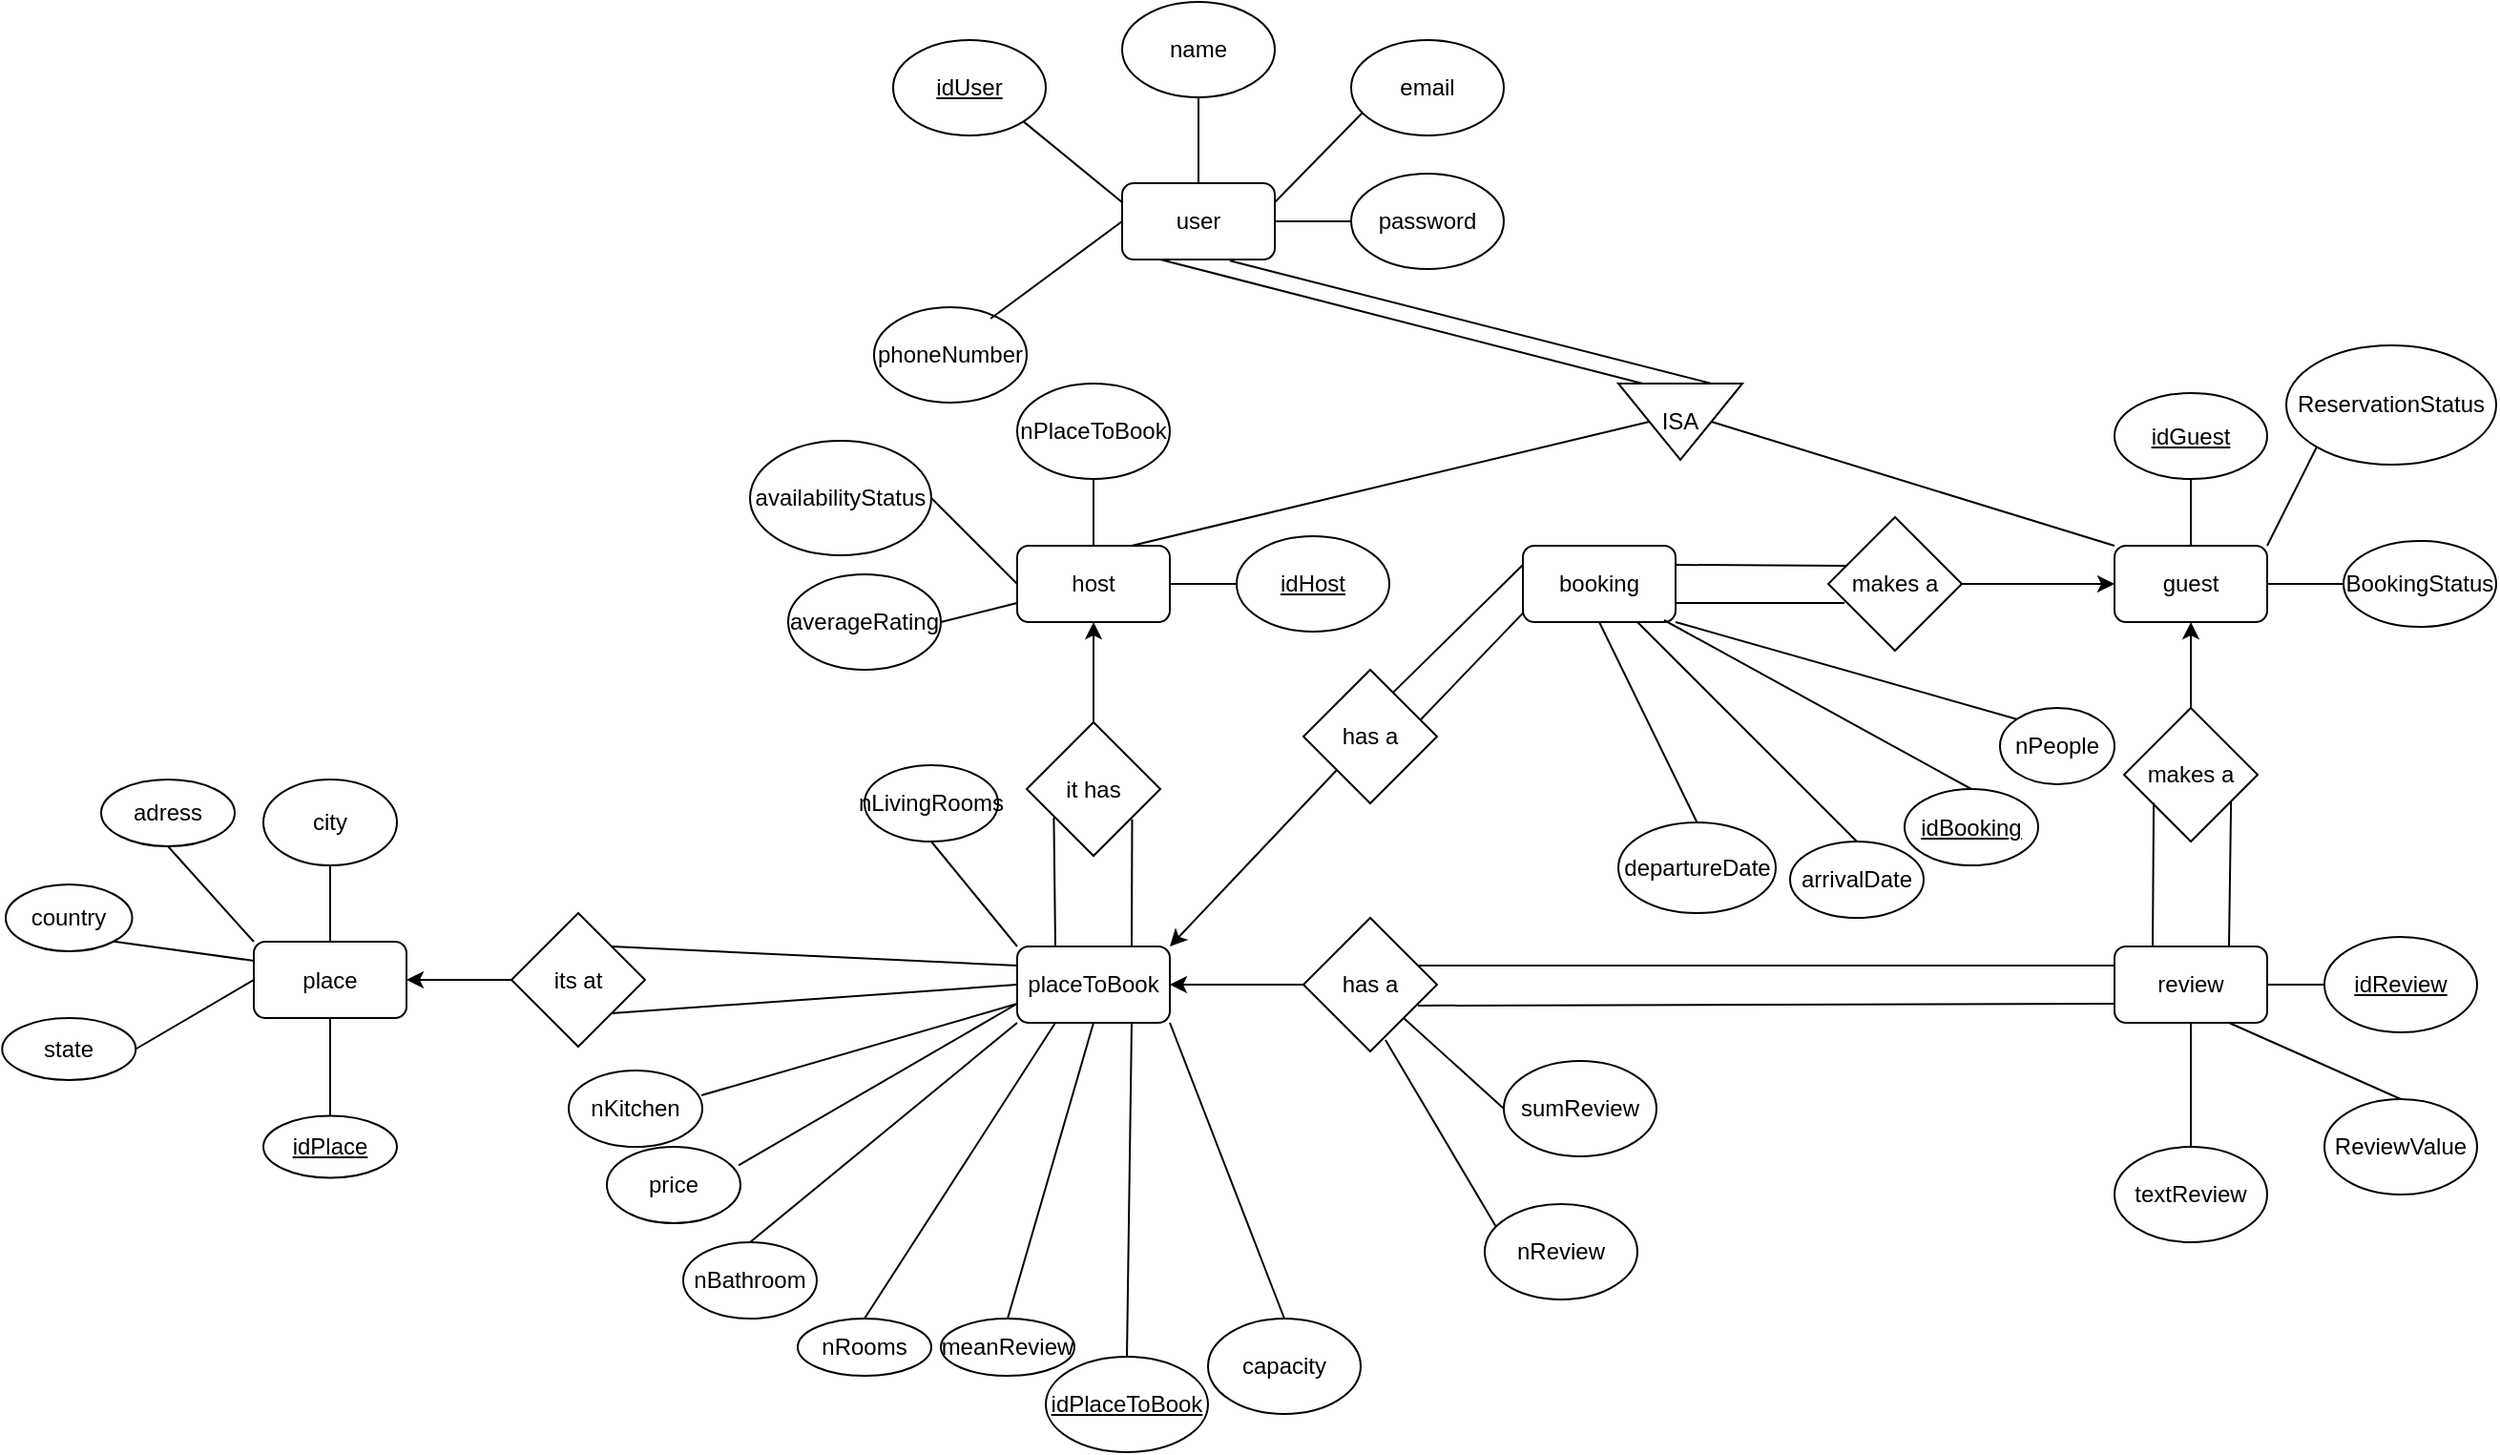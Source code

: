 <mxfile version="22.1.7" type="github">
  <diagram id="R2lEEEUBdFMjLlhIrx00" name="Page-1">
    <mxGraphModel dx="1730" dy="444" grid="1" gridSize="10" guides="1" tooltips="1" connect="1" arrows="1" fold="1" page="1" pageScale="1" pageWidth="850" pageHeight="1100" math="0" shadow="0" extFonts="Permanent Marker^https://fonts.googleapis.com/css?family=Permanent+Marker">
      <root>
        <mxCell id="0" />
        <mxCell id="1" parent="0" />
        <mxCell id="Iv_WHNl3EavyuolXd3bb-2" value="booking" style="rounded=1;whiteSpace=wrap;html=1;" parent="1" vertex="1">
          <mxGeometry x="370" y="285" width="80" height="40" as="geometry" />
        </mxCell>
        <mxCell id="Iv_WHNl3EavyuolXd3bb-3" value="review" style="rounded=1;whiteSpace=wrap;html=1;" parent="1" vertex="1">
          <mxGeometry x="680" y="495" width="80" height="40" as="geometry" />
        </mxCell>
        <mxCell id="Iv_WHNl3EavyuolXd3bb-4" value="&lt;div&gt;placeToBook&lt;/div&gt;" style="rounded=1;whiteSpace=wrap;html=1;" parent="1" vertex="1">
          <mxGeometry x="105" y="495" width="80" height="40" as="geometry" />
        </mxCell>
        <mxCell id="Iv_WHNl3EavyuolXd3bb-5" value="guest" style="rounded=1;whiteSpace=wrap;html=1;" parent="1" vertex="1">
          <mxGeometry x="680" y="285" width="80" height="40" as="geometry" />
        </mxCell>
        <mxCell id="Iv_WHNl3EavyuolXd3bb-6" value="&lt;div&gt;host&lt;/div&gt;" style="rounded=1;whiteSpace=wrap;html=1;" parent="1" vertex="1">
          <mxGeometry x="105" y="285" width="80" height="40" as="geometry" />
        </mxCell>
        <mxCell id="Iv_WHNl3EavyuolXd3bb-7" value="user" style="rounded=1;whiteSpace=wrap;html=1;" parent="1" vertex="1">
          <mxGeometry x="160" y="95" width="80" height="40" as="geometry" />
        </mxCell>
        <mxCell id="Iv_WHNl3EavyuolXd3bb-8" value="name" style="ellipse;whiteSpace=wrap;html=1;" parent="1" vertex="1">
          <mxGeometry x="160" width="80" height="50" as="geometry" />
        </mxCell>
        <mxCell id="Iv_WHNl3EavyuolXd3bb-9" value="password" style="ellipse;whiteSpace=wrap;html=1;" parent="1" vertex="1">
          <mxGeometry x="280" y="90" width="80" height="50" as="geometry" />
        </mxCell>
        <mxCell id="Iv_WHNl3EavyuolXd3bb-10" value="phoneNumber" style="ellipse;whiteSpace=wrap;html=1;" parent="1" vertex="1">
          <mxGeometry x="30" y="160" width="80" height="50" as="geometry" />
        </mxCell>
        <mxCell id="Iv_WHNl3EavyuolXd3bb-12" value="&lt;u&gt;idUser&lt;/u&gt;" style="ellipse;whiteSpace=wrap;html=1;" parent="1" vertex="1">
          <mxGeometry x="40" y="20" width="80" height="50" as="geometry" />
        </mxCell>
        <mxCell id="Iv_WHNl3EavyuolXd3bb-13" value="email" style="ellipse;whiteSpace=wrap;html=1;" parent="1" vertex="1">
          <mxGeometry x="280" y="20" width="80" height="50" as="geometry" />
        </mxCell>
        <mxCell id="Iv_WHNl3EavyuolXd3bb-14" value="" style="endArrow=none;html=1;rounded=0;entryX=0.763;entryY=0.12;entryDx=0;entryDy=0;exitX=0;exitY=0.5;exitDx=0;exitDy=0;entryPerimeter=0;" parent="1" source="Iv_WHNl3EavyuolXd3bb-7" target="Iv_WHNl3EavyuolXd3bb-10" edge="1">
          <mxGeometry width="50" height="50" relative="1" as="geometry">
            <mxPoint x="400" y="350" as="sourcePoint" />
            <mxPoint x="96.82" y="163.787" as="targetPoint" />
          </mxGeometry>
        </mxCell>
        <mxCell id="Iv_WHNl3EavyuolXd3bb-16" value="" style="endArrow=none;html=1;rounded=0;entryX=1;entryY=1;entryDx=0;entryDy=0;exitX=0;exitY=0.25;exitDx=0;exitDy=0;" parent="1" source="Iv_WHNl3EavyuolXd3bb-7" target="Iv_WHNl3EavyuolXd3bb-12" edge="1">
          <mxGeometry width="50" height="50" relative="1" as="geometry">
            <mxPoint x="400" y="350" as="sourcePoint" />
            <mxPoint x="450" y="300" as="targetPoint" />
          </mxGeometry>
        </mxCell>
        <mxCell id="Iv_WHNl3EavyuolXd3bb-17" value="" style="endArrow=none;html=1;rounded=0;entryX=0.5;entryY=1;entryDx=0;entryDy=0;exitX=0.5;exitY=0;exitDx=0;exitDy=0;" parent="1" source="Iv_WHNl3EavyuolXd3bb-7" target="Iv_WHNl3EavyuolXd3bb-8" edge="1">
          <mxGeometry width="50" height="50" relative="1" as="geometry">
            <mxPoint x="400" y="350" as="sourcePoint" />
            <mxPoint x="450" y="300" as="targetPoint" />
          </mxGeometry>
        </mxCell>
        <mxCell id="Iv_WHNl3EavyuolXd3bb-18" value="" style="endArrow=none;html=1;rounded=0;entryX=0.075;entryY=0.76;entryDx=0;entryDy=0;exitX=1;exitY=0.25;exitDx=0;exitDy=0;entryPerimeter=0;" parent="1" source="Iv_WHNl3EavyuolXd3bb-7" target="Iv_WHNl3EavyuolXd3bb-13" edge="1">
          <mxGeometry width="50" height="50" relative="1" as="geometry">
            <mxPoint x="400" y="350" as="sourcePoint" />
            <mxPoint x="450" y="300" as="targetPoint" />
          </mxGeometry>
        </mxCell>
        <mxCell id="Iv_WHNl3EavyuolXd3bb-19" value="" style="endArrow=none;html=1;rounded=0;entryX=1;entryY=0.5;entryDx=0;entryDy=0;exitX=0;exitY=0.5;exitDx=0;exitDy=0;" parent="1" source="Iv_WHNl3EavyuolXd3bb-9" target="Iv_WHNl3EavyuolXd3bb-7" edge="1">
          <mxGeometry width="50" height="50" relative="1" as="geometry">
            <mxPoint x="400" y="350" as="sourcePoint" />
            <mxPoint x="450" y="300" as="targetPoint" />
          </mxGeometry>
        </mxCell>
        <mxCell id="Iv_WHNl3EavyuolXd3bb-20" value="ISA" style="triangle;whiteSpace=wrap;html=1;direction=south;" parent="1" vertex="1">
          <mxGeometry x="420" y="200" width="65" height="40" as="geometry" />
        </mxCell>
        <mxCell id="Iv_WHNl3EavyuolXd3bb-21" value="" style="endArrow=none;html=1;rounded=0;entryX=0.25;entryY=1;entryDx=0;entryDy=0;exitX=-0.001;exitY=0.804;exitDx=0;exitDy=0;exitPerimeter=0;" parent="1" source="Iv_WHNl3EavyuolXd3bb-20" target="Iv_WHNl3EavyuolXd3bb-7" edge="1">
          <mxGeometry width="50" height="50" relative="1" as="geometry">
            <mxPoint x="180" y="180" as="sourcePoint" />
            <mxPoint x="184" y="140" as="targetPoint" />
          </mxGeometry>
        </mxCell>
        <mxCell id="Iv_WHNl3EavyuolXd3bb-22" value="" style="endArrow=none;html=1;rounded=0;exitX=0;exitY=0.25;exitDx=0;exitDy=0;entryX=0.705;entryY=1.015;entryDx=0;entryDy=0;entryPerimeter=0;" parent="1" source="Iv_WHNl3EavyuolXd3bb-20" target="Iv_WHNl3EavyuolXd3bb-7" edge="1">
          <mxGeometry width="50" height="50" relative="1" as="geometry">
            <mxPoint x="400" y="350" as="sourcePoint" />
            <mxPoint x="216" y="140" as="targetPoint" />
          </mxGeometry>
        </mxCell>
        <mxCell id="Iv_WHNl3EavyuolXd3bb-23" value="" style="endArrow=none;html=1;rounded=0;entryX=0.5;entryY=1;entryDx=0;entryDy=0;exitX=0.75;exitY=0;exitDx=0;exitDy=0;" parent="1" source="Iv_WHNl3EavyuolXd3bb-6" target="Iv_WHNl3EavyuolXd3bb-20" edge="1">
          <mxGeometry width="50" height="50" relative="1" as="geometry">
            <mxPoint x="150" y="280" as="sourcePoint" />
            <mxPoint x="-10" y="380" as="targetPoint" />
          </mxGeometry>
        </mxCell>
        <mxCell id="Iv_WHNl3EavyuolXd3bb-24" value="" style="endArrow=none;html=1;rounded=0;entryX=0.5;entryY=0;entryDx=0;entryDy=0;exitX=0;exitY=0;exitDx=0;exitDy=0;" parent="1" source="Iv_WHNl3EavyuolXd3bb-5" target="Iv_WHNl3EavyuolXd3bb-20" edge="1">
          <mxGeometry width="50" height="50" relative="1" as="geometry">
            <mxPoint x="-60" y="430" as="sourcePoint" />
            <mxPoint x="-10" y="380" as="targetPoint" />
          </mxGeometry>
        </mxCell>
        <mxCell id="Iv_WHNl3EavyuolXd3bb-25" style="edgeStyle=orthogonalEdgeStyle;rounded=0;orthogonalLoop=1;jettySize=auto;html=1;exitX=0.5;exitY=0;exitDx=0;exitDy=0;entryX=0.5;entryY=1;entryDx=0;entryDy=0;" parent="1" source="Iv_WHNl3EavyuolXd3bb-26" target="Iv_WHNl3EavyuolXd3bb-6" edge="1">
          <mxGeometry relative="1" as="geometry" />
        </mxCell>
        <mxCell id="Iv_WHNl3EavyuolXd3bb-26" value="it has" style="rhombus;whiteSpace=wrap;html=1;" parent="1" vertex="1">
          <mxGeometry x="110" y="377.5" width="70" height="70" as="geometry" />
        </mxCell>
        <mxCell id="Iv_WHNl3EavyuolXd3bb-27" value="" style="endArrow=none;html=1;rounded=0;exitX=0.25;exitY=0;exitDx=0;exitDy=0;entryX=0.203;entryY=0.715;entryDx=0;entryDy=0;entryPerimeter=0;" parent="1" source="Iv_WHNl3EavyuolXd3bb-4" target="Iv_WHNl3EavyuolXd3bb-26" edge="1">
          <mxGeometry width="50" height="50" relative="1" as="geometry">
            <mxPoint x="-60" y="530" as="sourcePoint" />
            <mxPoint x="108" y="430" as="targetPoint" />
          </mxGeometry>
        </mxCell>
        <mxCell id="Iv_WHNl3EavyuolXd3bb-28" value="" style="endArrow=none;html=1;rounded=0;entryX=0.789;entryY=0.726;entryDx=0;entryDy=0;exitX=0.75;exitY=0;exitDx=0;exitDy=0;entryPerimeter=0;" parent="1" source="Iv_WHNl3EavyuolXd3bb-4" target="Iv_WHNl3EavyuolXd3bb-26" edge="1">
          <mxGeometry width="50" height="50" relative="1" as="geometry">
            <mxPoint x="-60" y="530" as="sourcePoint" />
            <mxPoint x="-10" y="480" as="targetPoint" />
          </mxGeometry>
        </mxCell>
        <mxCell id="Iv_WHNl3EavyuolXd3bb-29" value="nLivingRooms" style="ellipse;whiteSpace=wrap;html=1;" parent="1" vertex="1">
          <mxGeometry x="25" y="400" width="70" height="40" as="geometry" />
        </mxCell>
        <mxCell id="Iv_WHNl3EavyuolXd3bb-30" value="price" style="ellipse;whiteSpace=wrap;html=1;" parent="1" vertex="1">
          <mxGeometry x="-110" y="600" width="70" height="40" as="geometry" />
        </mxCell>
        <mxCell id="Iv_WHNl3EavyuolXd3bb-31" value="nKitchen" style="ellipse;whiteSpace=wrap;html=1;" parent="1" vertex="1">
          <mxGeometry x="-130" y="560" width="70" height="40" as="geometry" />
        </mxCell>
        <mxCell id="Iv_WHNl3EavyuolXd3bb-32" value="nBathroom" style="ellipse;whiteSpace=wrap;html=1;" parent="1" vertex="1">
          <mxGeometry x="-70" y="650" width="70" height="40" as="geometry" />
        </mxCell>
        <mxCell id="Iv_WHNl3EavyuolXd3bb-33" value="nRooms" style="ellipse;whiteSpace=wrap;html=1;" parent="1" vertex="1">
          <mxGeometry x="-10" y="690" width="70" height="30" as="geometry" />
        </mxCell>
        <mxCell id="Iv_WHNl3EavyuolXd3bb-34" value="meanReview" style="ellipse;whiteSpace=wrap;html=1;" parent="1" vertex="1">
          <mxGeometry x="65" y="690" width="70" height="30" as="geometry" />
        </mxCell>
        <mxCell id="Iv_WHNl3EavyuolXd3bb-35" value="&lt;u&gt;idPlaceToBook&lt;/u&gt;" style="ellipse;whiteSpace=wrap;html=1;" parent="1" vertex="1">
          <mxGeometry x="120" y="710" width="85" height="50" as="geometry" />
        </mxCell>
        <mxCell id="Iv_WHNl3EavyuolXd3bb-36" value="" style="endArrow=none;html=1;rounded=0;entryX=0;entryY=0;entryDx=0;entryDy=0;exitX=0.5;exitY=1;exitDx=0;exitDy=0;" parent="1" source="Iv_WHNl3EavyuolXd3bb-29" target="Iv_WHNl3EavyuolXd3bb-4" edge="1">
          <mxGeometry width="50" height="50" relative="1" as="geometry">
            <mxPoint x="-60" y="530" as="sourcePoint" />
            <mxPoint x="-10" y="480" as="targetPoint" />
          </mxGeometry>
        </mxCell>
        <mxCell id="Iv_WHNl3EavyuolXd3bb-37" value="" style="endArrow=none;html=1;rounded=0;entryX=0;entryY=0.75;entryDx=0;entryDy=0;exitX=0.994;exitY=0.325;exitDx=0;exitDy=0;exitPerimeter=0;" parent="1" source="Iv_WHNl3EavyuolXd3bb-31" target="Iv_WHNl3EavyuolXd3bb-4" edge="1">
          <mxGeometry width="50" height="50" relative="1" as="geometry">
            <mxPoint x="-60" y="530" as="sourcePoint" />
            <mxPoint x="-10" y="480" as="targetPoint" />
          </mxGeometry>
        </mxCell>
        <mxCell id="Iv_WHNl3EavyuolXd3bb-38" value="" style="endArrow=none;html=1;rounded=0;entryX=0;entryY=0.75;entryDx=0;entryDy=0;exitX=0.986;exitY=0.243;exitDx=0;exitDy=0;exitPerimeter=0;" parent="1" source="Iv_WHNl3EavyuolXd3bb-30" target="Iv_WHNl3EavyuolXd3bb-4" edge="1">
          <mxGeometry width="50" height="50" relative="1" as="geometry">
            <mxPoint x="-60" y="530" as="sourcePoint" />
            <mxPoint x="-10" y="480" as="targetPoint" />
          </mxGeometry>
        </mxCell>
        <mxCell id="Iv_WHNl3EavyuolXd3bb-39" value="" style="endArrow=none;html=1;rounded=0;entryX=0;entryY=1;entryDx=0;entryDy=0;exitX=0.5;exitY=0;exitDx=0;exitDy=0;" parent="1" source="Iv_WHNl3EavyuolXd3bb-32" target="Iv_WHNl3EavyuolXd3bb-4" edge="1">
          <mxGeometry width="50" height="50" relative="1" as="geometry">
            <mxPoint x="-60" y="530" as="sourcePoint" />
            <mxPoint x="-10" y="480" as="targetPoint" />
          </mxGeometry>
        </mxCell>
        <mxCell id="Iv_WHNl3EavyuolXd3bb-40" value="" style="endArrow=none;html=1;rounded=0;exitX=0.75;exitY=1;exitDx=0;exitDy=0;entryX=0.5;entryY=0;entryDx=0;entryDy=0;" parent="1" source="Iv_WHNl3EavyuolXd3bb-4" target="Iv_WHNl3EavyuolXd3bb-35" edge="1">
          <mxGeometry width="50" height="50" relative="1" as="geometry">
            <mxPoint x="-60" y="530" as="sourcePoint" />
            <mxPoint x="180" y="680" as="targetPoint" />
          </mxGeometry>
        </mxCell>
        <mxCell id="Iv_WHNl3EavyuolXd3bb-41" value="" style="endArrow=none;html=1;rounded=0;entryX=0.5;entryY=0;entryDx=0;entryDy=0;exitX=0.5;exitY=1;exitDx=0;exitDy=0;" parent="1" source="Iv_WHNl3EavyuolXd3bb-4" target="Iv_WHNl3EavyuolXd3bb-34" edge="1">
          <mxGeometry width="50" height="50" relative="1" as="geometry">
            <mxPoint x="-60" y="530" as="sourcePoint" />
            <mxPoint x="-10" y="480" as="targetPoint" />
          </mxGeometry>
        </mxCell>
        <mxCell id="Iv_WHNl3EavyuolXd3bb-42" value="" style="endArrow=none;html=1;rounded=0;entryX=0.5;entryY=0;entryDx=0;entryDy=0;exitX=0.25;exitY=1;exitDx=0;exitDy=0;" parent="1" source="Iv_WHNl3EavyuolXd3bb-4" target="Iv_WHNl3EavyuolXd3bb-33" edge="1">
          <mxGeometry width="50" height="50" relative="1" as="geometry">
            <mxPoint x="150" y="540" as="sourcePoint" />
            <mxPoint x="-10" y="480" as="targetPoint" />
          </mxGeometry>
        </mxCell>
        <mxCell id="Iv_WHNl3EavyuolXd3bb-43" style="edgeStyle=orthogonalEdgeStyle;rounded=0;orthogonalLoop=1;jettySize=auto;html=1;exitX=0;exitY=0.5;exitDx=0;exitDy=0;entryX=1;entryY=0.5;entryDx=0;entryDy=0;" parent="1" source="Iv_WHNl3EavyuolXd3bb-44" target="Iv_WHNl3EavyuolXd3bb-4" edge="1">
          <mxGeometry relative="1" as="geometry" />
        </mxCell>
        <mxCell id="Iv_WHNl3EavyuolXd3bb-44" value="has a" style="rhombus;whiteSpace=wrap;html=1;" parent="1" vertex="1">
          <mxGeometry x="255" y="480" width="70" height="70" as="geometry" />
        </mxCell>
        <mxCell id="Iv_WHNl3EavyuolXd3bb-49" value="&lt;u&gt;idReview&lt;/u&gt;" style="ellipse;whiteSpace=wrap;html=1;" parent="1" vertex="1">
          <mxGeometry x="790" y="490" width="80" height="50" as="geometry" />
        </mxCell>
        <mxCell id="Iv_WHNl3EavyuolXd3bb-50" value="" style="endArrow=none;html=1;rounded=0;entryX=0;entryY=0.5;entryDx=0;entryDy=0;exitX=1;exitY=0.5;exitDx=0;exitDy=0;" parent="1" source="Iv_WHNl3EavyuolXd3bb-3" target="Iv_WHNl3EavyuolXd3bb-49" edge="1">
          <mxGeometry width="50" height="50" relative="1" as="geometry">
            <mxPoint x="637.5" y="775" as="sourcePoint" />
            <mxPoint x="37.5" y="735" as="targetPoint" />
          </mxGeometry>
        </mxCell>
        <mxCell id="Iv_WHNl3EavyuolXd3bb-51" value="textReview" style="ellipse;whiteSpace=wrap;html=1;" parent="1" vertex="1">
          <mxGeometry x="680" y="600" width="80" height="50" as="geometry" />
        </mxCell>
        <mxCell id="Iv_WHNl3EavyuolXd3bb-52" value="" style="endArrow=none;html=1;rounded=0;exitX=0.5;exitY=0;exitDx=0;exitDy=0;entryX=0.5;entryY=1;entryDx=0;entryDy=0;" parent="1" source="Iv_WHNl3EavyuolXd3bb-51" target="Iv_WHNl3EavyuolXd3bb-3" edge="1">
          <mxGeometry width="50" height="50" relative="1" as="geometry">
            <mxPoint x="487.5" y="835" as="sourcePoint" />
            <mxPoint x="468.5" y="845" as="targetPoint" />
          </mxGeometry>
        </mxCell>
        <mxCell id="Iv_WHNl3EavyuolXd3bb-53" value="ReviewValue" style="ellipse;whiteSpace=wrap;html=1;" parent="1" vertex="1">
          <mxGeometry x="790" y="575" width="80" height="50" as="geometry" />
        </mxCell>
        <mxCell id="Iv_WHNl3EavyuolXd3bb-54" value="" style="endArrow=none;html=1;rounded=0;entryX=0.5;entryY=0;entryDx=0;entryDy=0;exitX=0.75;exitY=1;exitDx=0;exitDy=0;" parent="1" source="Iv_WHNl3EavyuolXd3bb-3" target="Iv_WHNl3EavyuolXd3bb-53" edge="1">
          <mxGeometry width="50" height="50" relative="1" as="geometry">
            <mxPoint x="627.5" y="795" as="sourcePoint" />
            <mxPoint x="697.5" y="875" as="targetPoint" />
          </mxGeometry>
        </mxCell>
        <mxCell id="Iv_WHNl3EavyuolXd3bb-55" value="city" style="ellipse;whiteSpace=wrap;html=1;" parent="1" vertex="1">
          <mxGeometry x="-290" y="407.5" width="70" height="45" as="geometry" />
        </mxCell>
        <mxCell id="Iv_WHNl3EavyuolXd3bb-56" value="country" style="ellipse;whiteSpace=wrap;html=1;" parent="1" vertex="1">
          <mxGeometry x="-425" y="462.5" width="66.25" height="35" as="geometry" />
        </mxCell>
        <mxCell id="Iv_WHNl3EavyuolXd3bb-57" value="" style="endArrow=none;html=1;rounded=0;exitX=1;exitY=1;exitDx=0;exitDy=0;entryX=0;entryY=0.25;entryDx=0;entryDy=0;" parent="1" source="Iv_WHNl3EavyuolXd3bb-56" target="Iv_WHNl3EavyuolXd3bb-97" edge="1">
          <mxGeometry width="50" height="50" relative="1" as="geometry">
            <mxPoint x="-203.75" y="187.5" as="sourcePoint" />
            <mxPoint x="-420" y="452.5" as="targetPoint" />
          </mxGeometry>
        </mxCell>
        <mxCell id="Iv_WHNl3EavyuolXd3bb-58" value="" style="endArrow=none;html=1;rounded=0;entryX=0.5;entryY=0;entryDx=0;entryDy=0;exitX=0.5;exitY=1;exitDx=0;exitDy=0;" parent="1" source="Iv_WHNl3EavyuolXd3bb-55" target="Iv_WHNl3EavyuolXd3bb-97" edge="1">
          <mxGeometry width="50" height="50" relative="1" as="geometry">
            <mxPoint x="-203.75" y="387.5" as="sourcePoint" />
            <mxPoint x="-380" y="427.5" as="targetPoint" />
          </mxGeometry>
        </mxCell>
        <mxCell id="Iv_WHNl3EavyuolXd3bb-59" value="state" style="ellipse;whiteSpace=wrap;html=1;" parent="1" vertex="1">
          <mxGeometry x="-426.87" y="532.5" width="70" height="32.5" as="geometry" />
        </mxCell>
        <mxCell id="Iv_WHNl3EavyuolXd3bb-60" value="" style="endArrow=none;html=1;rounded=0;entryX=0;entryY=0.5;entryDx=0;entryDy=0;exitX=1;exitY=0.5;exitDx=0;exitDy=0;" parent="1" source="Iv_WHNl3EavyuolXd3bb-59" target="Iv_WHNl3EavyuolXd3bb-97" edge="1">
          <mxGeometry width="50" height="50" relative="1" as="geometry">
            <mxPoint x="-263.75" y="487.5" as="sourcePoint" />
            <mxPoint x="-478.451" y="470.073" as="targetPoint" />
          </mxGeometry>
        </mxCell>
        <mxCell id="Iv_WHNl3EavyuolXd3bb-61" value="adress" style="ellipse;whiteSpace=wrap;html=1;" parent="1" vertex="1">
          <mxGeometry x="-375" y="407.5" width="70" height="35" as="geometry" />
        </mxCell>
        <mxCell id="Iv_WHNl3EavyuolXd3bb-62" value="" style="endArrow=none;html=1;rounded=0;exitX=0.5;exitY=1;exitDx=0;exitDy=0;entryX=0;entryY=0;entryDx=0;entryDy=0;" parent="1" source="Iv_WHNl3EavyuolXd3bb-61" target="Iv_WHNl3EavyuolXd3bb-97" edge="1">
          <mxGeometry width="50" height="50" relative="1" as="geometry">
            <mxPoint x="-405" y="267.5" as="sourcePoint" />
            <mxPoint x="-408" y="434.5" as="targetPoint" />
          </mxGeometry>
        </mxCell>
        <mxCell id="Iv_WHNl3EavyuolXd3bb-65" value="arrivalDate" style="ellipse;whiteSpace=wrap;html=1;" parent="1" vertex="1">
          <mxGeometry x="510" y="440" width="70" height="40" as="geometry" />
        </mxCell>
        <mxCell id="Iv_WHNl3EavyuolXd3bb-66" value="departureDate" style="ellipse;whiteSpace=wrap;html=1;" parent="1" vertex="1">
          <mxGeometry x="420" y="430" width="82.5" height="47.5" as="geometry" />
        </mxCell>
        <mxCell id="Iv_WHNl3EavyuolXd3bb-67" value="" style="endArrow=none;html=1;rounded=0;entryX=0.75;entryY=1;entryDx=0;entryDy=0;exitX=0.5;exitY=0;exitDx=0;exitDy=0;" parent="1" source="Iv_WHNl3EavyuolXd3bb-65" target="Iv_WHNl3EavyuolXd3bb-2" edge="1">
          <mxGeometry width="50" height="50" relative="1" as="geometry">
            <mxPoint x="77.5" y="277.5" as="sourcePoint" />
            <mxPoint x="127.5" y="227.5" as="targetPoint" />
          </mxGeometry>
        </mxCell>
        <mxCell id="Iv_WHNl3EavyuolXd3bb-68" value="" style="endArrow=none;html=1;rounded=0;entryX=0.5;entryY=0;entryDx=0;entryDy=0;exitX=0.5;exitY=1;exitDx=0;exitDy=0;" parent="1" source="Iv_WHNl3EavyuolXd3bb-2" target="Iv_WHNl3EavyuolXd3bb-66" edge="1">
          <mxGeometry width="50" height="50" relative="1" as="geometry">
            <mxPoint x="257.5" y="377.5" as="sourcePoint" />
            <mxPoint x="307.5" y="327.5" as="targetPoint" />
          </mxGeometry>
        </mxCell>
        <mxCell id="Iv_WHNl3EavyuolXd3bb-69" value="&lt;u&gt;idBooking&lt;/u&gt;" style="ellipse;whiteSpace=wrap;html=1;" parent="1" vertex="1">
          <mxGeometry x="570" y="412.5" width="70" height="40" as="geometry" />
        </mxCell>
        <mxCell id="Iv_WHNl3EavyuolXd3bb-70" value="" style="endArrow=none;html=1;rounded=0;exitX=0.5;exitY=0;exitDx=0;exitDy=0;entryX=0.925;entryY=0.975;entryDx=0;entryDy=0;entryPerimeter=0;" parent="1" source="Iv_WHNl3EavyuolXd3bb-69" target="Iv_WHNl3EavyuolXd3bb-2" edge="1">
          <mxGeometry width="50" height="50" relative="1" as="geometry">
            <mxPoint x="107.5" y="377.5" as="sourcePoint" />
            <mxPoint x="450" y="305" as="targetPoint" />
          </mxGeometry>
        </mxCell>
        <mxCell id="Iv_WHNl3EavyuolXd3bb-71" value="" style="endArrow=none;html=1;rounded=0;entryX=0.857;entryY=0.357;entryDx=0;entryDy=0;exitX=0;exitY=0.25;exitDx=0;exitDy=0;entryPerimeter=0;" parent="1" source="Iv_WHNl3EavyuolXd3bb-3" target="Iv_WHNl3EavyuolXd3bb-44" edge="1">
          <mxGeometry width="50" height="50" relative="1" as="geometry">
            <mxPoint x="328" y="750" as="sourcePoint" />
            <mxPoint x="380" y="760" as="targetPoint" />
          </mxGeometry>
        </mxCell>
        <mxCell id="Iv_WHNl3EavyuolXd3bb-72" value="" style="endArrow=none;html=1;rounded=0;entryX=0.857;entryY=0.657;entryDx=0;entryDy=0;exitX=0;exitY=0.75;exitDx=0;exitDy=0;entryPerimeter=0;" parent="1" source="Iv_WHNl3EavyuolXd3bb-3" target="Iv_WHNl3EavyuolXd3bb-44" edge="1">
          <mxGeometry width="50" height="50" relative="1" as="geometry">
            <mxPoint x="330" y="810" as="sourcePoint" />
            <mxPoint x="380" y="760" as="targetPoint" />
          </mxGeometry>
        </mxCell>
        <mxCell id="Iv_WHNl3EavyuolXd3bb-73" style="edgeStyle=orthogonalEdgeStyle;rounded=0;orthogonalLoop=1;jettySize=auto;html=1;exitX=1;exitY=0.5;exitDx=0;exitDy=0;" parent="1" source="Iv_WHNl3EavyuolXd3bb-74" target="Iv_WHNl3EavyuolXd3bb-5" edge="1">
          <mxGeometry relative="1" as="geometry" />
        </mxCell>
        <mxCell id="Iv_WHNl3EavyuolXd3bb-74" value="makes a" style="rhombus;whiteSpace=wrap;html=1;" parent="1" vertex="1">
          <mxGeometry x="530" y="270" width="70" height="70" as="geometry" />
        </mxCell>
        <mxCell id="Iv_WHNl3EavyuolXd3bb-75" value="" style="endArrow=none;html=1;rounded=0;entryX=0.122;entryY=0.642;entryDx=0;entryDy=0;entryPerimeter=0;exitX=1;exitY=0.75;exitDx=0;exitDy=0;" parent="1" source="Iv_WHNl3EavyuolXd3bb-2" target="Iv_WHNl3EavyuolXd3bb-74" edge="1">
          <mxGeometry width="50" height="50" relative="1" as="geometry">
            <mxPoint x="460" y="320" as="sourcePoint" />
            <mxPoint x="610" y="230" as="targetPoint" />
          </mxGeometry>
        </mxCell>
        <mxCell id="Iv_WHNl3EavyuolXd3bb-76" value="" style="endArrow=none;html=1;rounded=0;entryX=0.13;entryY=0.364;entryDx=0;entryDy=0;exitX=1;exitY=0.25;exitDx=0;exitDy=0;entryPerimeter=0;" parent="1" source="Iv_WHNl3EavyuolXd3bb-2" target="Iv_WHNl3EavyuolXd3bb-74" edge="1">
          <mxGeometry width="50" height="50" relative="1" as="geometry">
            <mxPoint x="523" y="290" as="sourcePoint" />
            <mxPoint x="340" y="190" as="targetPoint" />
          </mxGeometry>
        </mxCell>
        <mxCell id="Iv_WHNl3EavyuolXd3bb-77" style="rounded=0;orthogonalLoop=1;jettySize=auto;html=1;exitX=0;exitY=1;exitDx=0;exitDy=0;entryX=1;entryY=0;entryDx=0;entryDy=0;" parent="1" source="Iv_WHNl3EavyuolXd3bb-78" target="Iv_WHNl3EavyuolXd3bb-4" edge="1">
          <mxGeometry relative="1" as="geometry" />
        </mxCell>
        <mxCell id="Iv_WHNl3EavyuolXd3bb-78" value="has a" style="rhombus;whiteSpace=wrap;html=1;" parent="1" vertex="1">
          <mxGeometry x="255" y="350" width="70" height="70" as="geometry" />
        </mxCell>
        <mxCell id="Iv_WHNl3EavyuolXd3bb-79" value="" style="endArrow=none;html=1;rounded=0;exitX=0.673;exitY=0.169;exitDx=0;exitDy=0;exitPerimeter=0;entryX=0;entryY=0.25;entryDx=0;entryDy=0;" parent="1" source="Iv_WHNl3EavyuolXd3bb-78" target="Iv_WHNl3EavyuolXd3bb-2" edge="1">
          <mxGeometry width="50" height="50" relative="1" as="geometry">
            <mxPoint x="360" y="300" as="sourcePoint" />
            <mxPoint x="370" y="300" as="targetPoint" />
          </mxGeometry>
        </mxCell>
        <mxCell id="Iv_WHNl3EavyuolXd3bb-80" value="" style="endArrow=none;html=1;rounded=0;entryX=0.003;entryY=0.877;entryDx=0;entryDy=0;entryPerimeter=0;exitX=0.878;exitY=0.373;exitDx=0;exitDy=0;exitPerimeter=0;" parent="1" source="Iv_WHNl3EavyuolXd3bb-78" target="Iv_WHNl3EavyuolXd3bb-2" edge="1">
          <mxGeometry width="50" height="50" relative="1" as="geometry">
            <mxPoint x="290" y="320" as="sourcePoint" />
            <mxPoint x="340" y="290" as="targetPoint" />
          </mxGeometry>
        </mxCell>
        <mxCell id="Iv_WHNl3EavyuolXd3bb-81" style="edgeStyle=orthogonalEdgeStyle;rounded=0;orthogonalLoop=1;jettySize=auto;html=1;exitX=0.5;exitY=0;exitDx=0;exitDy=0;entryX=0.5;entryY=1;entryDx=0;entryDy=0;" parent="1" source="Iv_WHNl3EavyuolXd3bb-82" target="Iv_WHNl3EavyuolXd3bb-5" edge="1">
          <mxGeometry relative="1" as="geometry" />
        </mxCell>
        <mxCell id="Iv_WHNl3EavyuolXd3bb-82" value="makes a" style="rhombus;whiteSpace=wrap;html=1;" parent="1" vertex="1">
          <mxGeometry x="685" y="370" width="70" height="70" as="geometry" />
        </mxCell>
        <mxCell id="Iv_WHNl3EavyuolXd3bb-83" value="" style="endArrow=none;html=1;rounded=0;entryX=0.222;entryY=0.71;entryDx=0;entryDy=0;exitX=0.25;exitY=0;exitDx=0;exitDy=0;entryPerimeter=0;" parent="1" source="Iv_WHNl3EavyuolXd3bb-3" target="Iv_WHNl3EavyuolXd3bb-82" edge="1">
          <mxGeometry width="50" height="50" relative="1" as="geometry">
            <mxPoint x="170" y="480" as="sourcePoint" />
            <mxPoint x="220" y="430" as="targetPoint" />
          </mxGeometry>
        </mxCell>
        <mxCell id="Iv_WHNl3EavyuolXd3bb-84" value="" style="endArrow=none;html=1;rounded=0;entryX=0.801;entryY=0.696;entryDx=0;entryDy=0;exitX=0.75;exitY=0;exitDx=0;exitDy=0;entryPerimeter=0;" parent="1" source="Iv_WHNl3EavyuolXd3bb-3" target="Iv_WHNl3EavyuolXd3bb-82" edge="1">
          <mxGeometry width="50" height="50" relative="1" as="geometry">
            <mxPoint x="710" y="505" as="sourcePoint" />
            <mxPoint x="713" y="433" as="targetPoint" />
          </mxGeometry>
        </mxCell>
        <mxCell id="Iv_WHNl3EavyuolXd3bb-85" value="nPlaceToBook" style="ellipse;whiteSpace=wrap;html=1;" parent="1" vertex="1">
          <mxGeometry x="105" y="200" width="80" height="50" as="geometry" />
        </mxCell>
        <mxCell id="Iv_WHNl3EavyuolXd3bb-86" value="" style="endArrow=none;html=1;rounded=0;entryX=0.5;entryY=1;entryDx=0;entryDy=0;exitX=0.5;exitY=0;exitDx=0;exitDy=0;" parent="1" source="Iv_WHNl3EavyuolXd3bb-6" target="Iv_WHNl3EavyuolXd3bb-85" edge="1">
          <mxGeometry width="50" height="50" relative="1" as="geometry">
            <mxPoint x="350" y="420" as="sourcePoint" />
            <mxPoint x="400" y="370" as="targetPoint" />
          </mxGeometry>
        </mxCell>
        <mxCell id="Iv_WHNl3EavyuolXd3bb-87" value="averageRating" style="ellipse;whiteSpace=wrap;html=1;" parent="1" vertex="1">
          <mxGeometry x="-15" y="300" width="80" height="50" as="geometry" />
        </mxCell>
        <mxCell id="Iv_WHNl3EavyuolXd3bb-88" value="" style="endArrow=none;html=1;rounded=0;entryX=1;entryY=0.5;entryDx=0;entryDy=0;exitX=0;exitY=0.75;exitDx=0;exitDy=0;" parent="1" source="Iv_WHNl3EavyuolXd3bb-6" target="Iv_WHNl3EavyuolXd3bb-87" edge="1">
          <mxGeometry width="50" height="50" relative="1" as="geometry">
            <mxPoint x="350" y="420" as="sourcePoint" />
            <mxPoint x="400" y="370" as="targetPoint" />
          </mxGeometry>
        </mxCell>
        <mxCell id="Iv_WHNl3EavyuolXd3bb-89" value="availabilityStatus" style="ellipse;whiteSpace=wrap;html=1;" parent="1" vertex="1">
          <mxGeometry x="-35" y="230" width="95" height="60" as="geometry" />
        </mxCell>
        <mxCell id="Iv_WHNl3EavyuolXd3bb-90" value="" style="endArrow=none;html=1;rounded=0;entryX=1;entryY=0.5;entryDx=0;entryDy=0;exitX=0;exitY=0.5;exitDx=0;exitDy=0;" parent="1" source="Iv_WHNl3EavyuolXd3bb-6" target="Iv_WHNl3EavyuolXd3bb-89" edge="1">
          <mxGeometry width="50" height="50" relative="1" as="geometry">
            <mxPoint x="350" y="420" as="sourcePoint" />
            <mxPoint x="400" y="370" as="targetPoint" />
          </mxGeometry>
        </mxCell>
        <mxCell id="Iv_WHNl3EavyuolXd3bb-91" value="" style="endArrow=none;html=1;rounded=0;entryX=0;entryY=0.5;entryDx=0;entryDy=0;" parent="1" target="Iv_WHNl3EavyuolXd3bb-92" edge="1">
          <mxGeometry width="50" height="50" relative="1" as="geometry">
            <mxPoint x="760" y="305" as="sourcePoint" />
            <mxPoint x="790" y="305" as="targetPoint" />
          </mxGeometry>
        </mxCell>
        <mxCell id="Iv_WHNl3EavyuolXd3bb-92" value="BookingStatus" style="ellipse;whiteSpace=wrap;html=1;" parent="1" vertex="1">
          <mxGeometry x="800" y="282.5" width="80" height="45" as="geometry" />
        </mxCell>
        <mxCell id="Iv_WHNl3EavyuolXd3bb-93" value="capacity" style="ellipse;whiteSpace=wrap;html=1;" parent="1" vertex="1">
          <mxGeometry x="205" y="690" width="80" height="50" as="geometry" />
        </mxCell>
        <mxCell id="Iv_WHNl3EavyuolXd3bb-94" value="" style="endArrow=none;html=1;rounded=0;entryX=1;entryY=1;entryDx=0;entryDy=0;exitX=0.5;exitY=0;exitDx=0;exitDy=0;" parent="1" source="Iv_WHNl3EavyuolXd3bb-93" target="Iv_WHNl3EavyuolXd3bb-4" edge="1">
          <mxGeometry width="50" height="50" relative="1" as="geometry">
            <mxPoint x="410" y="580" as="sourcePoint" />
            <mxPoint x="460" y="530" as="targetPoint" />
          </mxGeometry>
        </mxCell>
        <mxCell id="Iv_WHNl3EavyuolXd3bb-95" value="nPeople" style="ellipse;whiteSpace=wrap;html=1;" parent="1" vertex="1">
          <mxGeometry x="620" y="370" width="60" height="40" as="geometry" />
        </mxCell>
        <mxCell id="Iv_WHNl3EavyuolXd3bb-96" value="" style="endArrow=none;html=1;rounded=0;entryX=1;entryY=1;entryDx=0;entryDy=0;exitX=0;exitY=0;exitDx=0;exitDy=0;" parent="1" source="Iv_WHNl3EavyuolXd3bb-95" target="Iv_WHNl3EavyuolXd3bb-2" edge="1">
          <mxGeometry width="50" height="50" relative="1" as="geometry">
            <mxPoint x="470" y="400" as="sourcePoint" />
            <mxPoint x="520" y="350" as="targetPoint" />
          </mxGeometry>
        </mxCell>
        <mxCell id="Iv_WHNl3EavyuolXd3bb-97" value="place" style="rounded=1;whiteSpace=wrap;html=1;" parent="1" vertex="1">
          <mxGeometry x="-295" y="492.5" width="80" height="40" as="geometry" />
        </mxCell>
        <mxCell id="Iv_WHNl3EavyuolXd3bb-98" style="edgeStyle=orthogonalEdgeStyle;rounded=0;orthogonalLoop=1;jettySize=auto;html=1;exitX=0;exitY=0.5;exitDx=0;exitDy=0;entryX=1;entryY=0.5;entryDx=0;entryDy=0;" parent="1" source="Iv_WHNl3EavyuolXd3bb-99" target="Iv_WHNl3EavyuolXd3bb-97" edge="1">
          <mxGeometry relative="1" as="geometry" />
        </mxCell>
        <mxCell id="Iv_WHNl3EavyuolXd3bb-99" value="its at" style="rhombus;whiteSpace=wrap;html=1;" parent="1" vertex="1">
          <mxGeometry x="-160" y="477.5" width="70" height="70" as="geometry" />
        </mxCell>
        <mxCell id="Iv_WHNl3EavyuolXd3bb-100" value="" style="endArrow=none;html=1;rounded=0;entryX=1;entryY=0;entryDx=0;entryDy=0;exitX=0;exitY=0.25;exitDx=0;exitDy=0;" parent="1" source="Iv_WHNl3EavyuolXd3bb-4" target="Iv_WHNl3EavyuolXd3bb-99" edge="1">
          <mxGeometry width="50" height="50" relative="1" as="geometry">
            <mxPoint x="240" y="420" as="sourcePoint" />
            <mxPoint x="290" y="370" as="targetPoint" />
          </mxGeometry>
        </mxCell>
        <mxCell id="Iv_WHNl3EavyuolXd3bb-101" value="" style="endArrow=none;html=1;rounded=0;entryX=1;entryY=1;entryDx=0;entryDy=0;exitX=0;exitY=0.5;exitDx=0;exitDy=0;" parent="1" source="Iv_WHNl3EavyuolXd3bb-4" target="Iv_WHNl3EavyuolXd3bb-99" edge="1">
          <mxGeometry width="50" height="50" relative="1" as="geometry">
            <mxPoint x="240" y="420" as="sourcePoint" />
            <mxPoint x="290" y="370" as="targetPoint" />
          </mxGeometry>
        </mxCell>
        <mxCell id="Iv_WHNl3EavyuolXd3bb-102" value="&lt;u&gt;idPlace&lt;/u&gt;" style="ellipse;whiteSpace=wrap;html=1;" parent="1" vertex="1">
          <mxGeometry x="-290" y="583.75" width="70" height="32.5" as="geometry" />
        </mxCell>
        <mxCell id="Iv_WHNl3EavyuolXd3bb-103" value="" style="endArrow=none;html=1;rounded=0;entryX=0.5;entryY=1;entryDx=0;entryDy=0;exitX=0.5;exitY=0;exitDx=0;exitDy=0;" parent="1" source="Iv_WHNl3EavyuolXd3bb-102" target="Iv_WHNl3EavyuolXd3bb-97" edge="1">
          <mxGeometry width="50" height="50" relative="1" as="geometry">
            <mxPoint x="-30" y="530" as="sourcePoint" />
            <mxPoint x="20" y="480" as="targetPoint" />
          </mxGeometry>
        </mxCell>
        <mxCell id="u3u_qxVb343aGy1qji_D-1" value="&lt;u&gt;idGuest&lt;/u&gt;" style="ellipse;whiteSpace=wrap;html=1;" parent="1" vertex="1">
          <mxGeometry x="680" y="205" width="80" height="45" as="geometry" />
        </mxCell>
        <mxCell id="u3u_qxVb343aGy1qji_D-2" value="" style="endArrow=none;html=1;rounded=0;entryX=0.5;entryY=1;entryDx=0;entryDy=0;exitX=0.5;exitY=0;exitDx=0;exitDy=0;" parent="1" source="Iv_WHNl3EavyuolXd3bb-5" target="u3u_qxVb343aGy1qji_D-1" edge="1">
          <mxGeometry width="50" height="50" relative="1" as="geometry">
            <mxPoint x="550" y="360" as="sourcePoint" />
            <mxPoint x="600" y="310" as="targetPoint" />
          </mxGeometry>
        </mxCell>
        <mxCell id="u3u_qxVb343aGy1qji_D-3" value="&lt;u&gt;idHost&lt;/u&gt;" style="ellipse;whiteSpace=wrap;html=1;" parent="1" vertex="1">
          <mxGeometry x="220" y="280" width="80" height="50" as="geometry" />
        </mxCell>
        <mxCell id="u3u_qxVb343aGy1qji_D-4" value="" style="endArrow=none;html=1;rounded=0;entryX=1;entryY=0.5;entryDx=0;entryDy=0;exitX=0;exitY=0.5;exitDx=0;exitDy=0;" parent="1" source="u3u_qxVb343aGy1qji_D-3" target="Iv_WHNl3EavyuolXd3bb-6" edge="1">
          <mxGeometry width="50" height="50" relative="1" as="geometry">
            <mxPoint x="280" y="360" as="sourcePoint" />
            <mxPoint x="330" y="310" as="targetPoint" />
          </mxGeometry>
        </mxCell>
        <mxCell id="B_430-ntzCE1WxzTvtxI-1" value="ReservationStatus" style="ellipse;whiteSpace=wrap;html=1;" parent="1" vertex="1">
          <mxGeometry x="770" y="180" width="110" height="62.5" as="geometry" />
        </mxCell>
        <mxCell id="B_430-ntzCE1WxzTvtxI-2" value="" style="endArrow=none;html=1;rounded=0;entryX=0;entryY=1;entryDx=0;entryDy=0;exitX=1;exitY=0;exitDx=0;exitDy=0;" parent="1" source="Iv_WHNl3EavyuolXd3bb-5" target="B_430-ntzCE1WxzTvtxI-1" edge="1">
          <mxGeometry width="50" height="50" relative="1" as="geometry">
            <mxPoint x="440" y="360" as="sourcePoint" />
            <mxPoint x="490" y="310" as="targetPoint" />
          </mxGeometry>
        </mxCell>
        <mxCell id="B_430-ntzCE1WxzTvtxI-4" value="sumReview" style="ellipse;whiteSpace=wrap;html=1;" parent="1" vertex="1">
          <mxGeometry x="360" y="555" width="80" height="50" as="geometry" />
        </mxCell>
        <mxCell id="B_430-ntzCE1WxzTvtxI-5" value="nReview" style="ellipse;whiteSpace=wrap;html=1;" parent="1" vertex="1">
          <mxGeometry x="350" y="630" width="80" height="50" as="geometry" />
        </mxCell>
        <mxCell id="B_430-ntzCE1WxzTvtxI-6" value="" style="endArrow=none;html=1;rounded=0;entryX=1;entryY=1;entryDx=0;entryDy=0;exitX=0;exitY=0.5;exitDx=0;exitDy=0;" parent="1" source="B_430-ntzCE1WxzTvtxI-4" target="Iv_WHNl3EavyuolXd3bb-44" edge="1">
          <mxGeometry width="50" height="50" relative="1" as="geometry">
            <mxPoint x="300" y="660" as="sourcePoint" />
            <mxPoint x="350" y="610" as="targetPoint" />
          </mxGeometry>
        </mxCell>
        <mxCell id="B_430-ntzCE1WxzTvtxI-7" value="" style="endArrow=none;html=1;rounded=0;entryX=0.614;entryY=0.914;entryDx=0;entryDy=0;entryPerimeter=0;exitX=0.075;exitY=0.24;exitDx=0;exitDy=0;exitPerimeter=0;" parent="1" source="B_430-ntzCE1WxzTvtxI-5" target="Iv_WHNl3EavyuolXd3bb-44" edge="1">
          <mxGeometry width="50" height="50" relative="1" as="geometry">
            <mxPoint x="300" y="660" as="sourcePoint" />
            <mxPoint x="350" y="610" as="targetPoint" />
          </mxGeometry>
        </mxCell>
      </root>
    </mxGraphModel>
  </diagram>
</mxfile>
